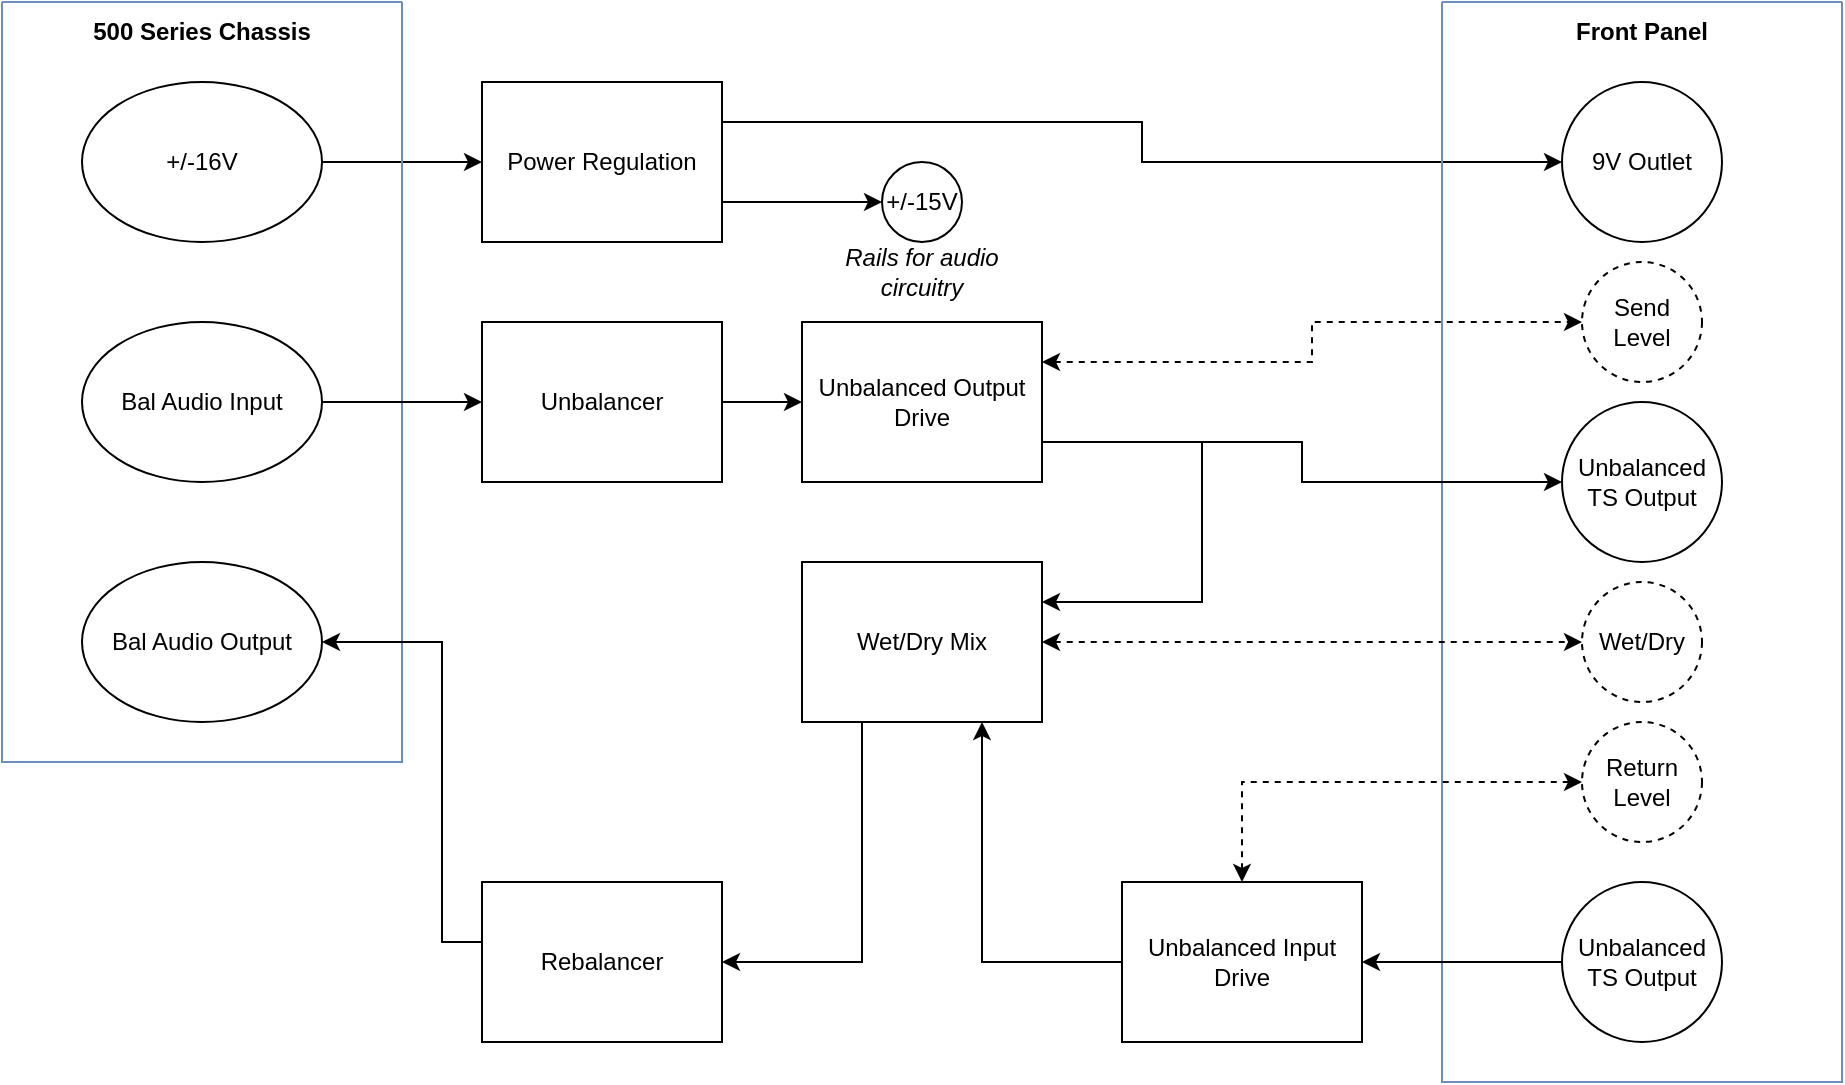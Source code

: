<mxfile version="15.7.3" type="github">
  <diagram name="Page-1" id="90a13364-a465-7bf4-72fc-28e22215d7a0">
    <mxGraphModel dx="1536" dy="1080" grid="1" gridSize="10" guides="1" tooltips="1" connect="1" arrows="1" fold="1" page="1" pageScale="1.5" pageWidth="1169" pageHeight="826" background="none" math="0" shadow="0">
      <root>
        <mxCell id="0" style=";html=1;" />
        <mxCell id="1" style=";html=1;" parent="0" />
        <mxCell id="RDWv30sB7d1MF2ZzGaHx-12" style="edgeStyle=orthogonalEdgeStyle;rounded=0;orthogonalLoop=1;jettySize=auto;html=1;exitX=1;exitY=0.25;exitDx=0;exitDy=0;entryX=0;entryY=0.5;entryDx=0;entryDy=0;" edge="1" parent="1" source="RDWv30sB7d1MF2ZzGaHx-1" target="RDWv30sB7d1MF2ZzGaHx-11">
          <mxGeometry relative="1" as="geometry" />
        </mxCell>
        <mxCell id="RDWv30sB7d1MF2ZzGaHx-1" value="Power Regulation" style="rounded=0;whiteSpace=wrap;html=1;" vertex="1" parent="1">
          <mxGeometry x="360" y="400" width="120" height="80" as="geometry" />
        </mxCell>
        <mxCell id="RDWv30sB7d1MF2ZzGaHx-2" value="" style="endArrow=classic;html=1;rounded=0;" edge="1" parent="1">
          <mxGeometry width="50" height="50" relative="1" as="geometry">
            <mxPoint x="280" y="440" as="sourcePoint" />
            <mxPoint x="360" y="440" as="targetPoint" />
          </mxGeometry>
        </mxCell>
        <mxCell id="RDWv30sB7d1MF2ZzGaHx-3" value="+/-16V" style="ellipse;whiteSpace=wrap;html=1;" vertex="1" parent="1">
          <mxGeometry x="160" y="400" width="120" height="80" as="geometry" />
        </mxCell>
        <mxCell id="RDWv30sB7d1MF2ZzGaHx-4" value="" style="swimlane;startSize=0;fillColor=#dae8fc;strokeColor=#6c8ebf;" vertex="1" parent="1">
          <mxGeometry x="120" y="360" width="200" height="380" as="geometry" />
        </mxCell>
        <mxCell id="RDWv30sB7d1MF2ZzGaHx-5" value="500 Series Chassis" style="text;html=1;strokeColor=none;fillColor=none;align=center;verticalAlign=middle;whiteSpace=wrap;rounded=0;fontStyle=1" vertex="1" parent="RDWv30sB7d1MF2ZzGaHx-4">
          <mxGeometry width="200" height="30" as="geometry" />
        </mxCell>
        <mxCell id="RDWv30sB7d1MF2ZzGaHx-13" value="Bal Audio Input" style="ellipse;whiteSpace=wrap;html=1;" vertex="1" parent="RDWv30sB7d1MF2ZzGaHx-4">
          <mxGeometry x="40" y="160" width="120" height="80" as="geometry" />
        </mxCell>
        <mxCell id="RDWv30sB7d1MF2ZzGaHx-14" value="Bal Audio Output" style="ellipse;whiteSpace=wrap;html=1;" vertex="1" parent="RDWv30sB7d1MF2ZzGaHx-4">
          <mxGeometry x="40" y="280" width="120" height="80" as="geometry" />
        </mxCell>
        <mxCell id="RDWv30sB7d1MF2ZzGaHx-6" value="" style="swimlane;startSize=0;fillColor=#dae8fc;strokeColor=#6c8ebf;shadow=0;swimlaneLine=1;" vertex="1" parent="1">
          <mxGeometry x="840" y="360" width="200" height="540" as="geometry" />
        </mxCell>
        <mxCell id="RDWv30sB7d1MF2ZzGaHx-7" value="Front Panel" style="text;html=1;strokeColor=none;fillColor=none;align=center;verticalAlign=middle;whiteSpace=wrap;rounded=0;fontStyle=1" vertex="1" parent="RDWv30sB7d1MF2ZzGaHx-6">
          <mxGeometry width="200" height="30" as="geometry" />
        </mxCell>
        <mxCell id="RDWv30sB7d1MF2ZzGaHx-11" value="9V Outlet" style="ellipse;whiteSpace=wrap;html=1;aspect=fixed;" vertex="1" parent="RDWv30sB7d1MF2ZzGaHx-6">
          <mxGeometry x="60" y="40" width="80" height="80" as="geometry" />
        </mxCell>
        <mxCell id="RDWv30sB7d1MF2ZzGaHx-20" value="Unbalanced TS Output" style="ellipse;whiteSpace=wrap;html=1;aspect=fixed;" vertex="1" parent="RDWv30sB7d1MF2ZzGaHx-6">
          <mxGeometry x="60" y="200" width="80" height="80" as="geometry" />
        </mxCell>
        <mxCell id="RDWv30sB7d1MF2ZzGaHx-23" value="Send Level" style="ellipse;whiteSpace=wrap;html=1;aspect=fixed;dashed=1;" vertex="1" parent="RDWv30sB7d1MF2ZzGaHx-6">
          <mxGeometry x="70" y="130" width="60" height="60" as="geometry" />
        </mxCell>
        <mxCell id="RDWv30sB7d1MF2ZzGaHx-28" value="Wet/Dry" style="ellipse;whiteSpace=wrap;html=1;aspect=fixed;dashed=1;" vertex="1" parent="RDWv30sB7d1MF2ZzGaHx-6">
          <mxGeometry x="70" y="290" width="60" height="60" as="geometry" />
        </mxCell>
        <mxCell id="RDWv30sB7d1MF2ZzGaHx-31" value="Unbalanced TS Output" style="ellipse;whiteSpace=wrap;html=1;aspect=fixed;" vertex="1" parent="RDWv30sB7d1MF2ZzGaHx-6">
          <mxGeometry x="60" y="440" width="80" height="80" as="geometry" />
        </mxCell>
        <mxCell id="RDWv30sB7d1MF2ZzGaHx-32" value="Return Level" style="ellipse;whiteSpace=wrap;html=1;aspect=fixed;dashed=1;" vertex="1" parent="RDWv30sB7d1MF2ZzGaHx-6">
          <mxGeometry x="70" y="360" width="60" height="60" as="geometry" />
        </mxCell>
        <mxCell id="RDWv30sB7d1MF2ZzGaHx-8" value="" style="endArrow=classic;html=1;rounded=0;exitX=1;exitY=0.75;exitDx=0;exitDy=0;" edge="1" parent="1" source="RDWv30sB7d1MF2ZzGaHx-1">
          <mxGeometry width="50" height="50" relative="1" as="geometry">
            <mxPoint x="510" y="480" as="sourcePoint" />
            <mxPoint x="560" y="460" as="targetPoint" />
          </mxGeometry>
        </mxCell>
        <mxCell id="RDWv30sB7d1MF2ZzGaHx-9" value="+/-15V" style="ellipse;whiteSpace=wrap;html=1;" vertex="1" parent="1">
          <mxGeometry x="560" y="440" width="40" height="40" as="geometry" />
        </mxCell>
        <mxCell id="RDWv30sB7d1MF2ZzGaHx-15" value="&lt;i&gt;Rails for audio circuitry&lt;/i&gt;" style="text;html=1;strokeColor=none;fillColor=none;align=center;verticalAlign=middle;whiteSpace=wrap;rounded=0;" vertex="1" parent="1">
          <mxGeometry x="535" y="480" width="90" height="30" as="geometry" />
        </mxCell>
        <mxCell id="RDWv30sB7d1MF2ZzGaHx-19" style="edgeStyle=orthogonalEdgeStyle;rounded=0;orthogonalLoop=1;jettySize=auto;html=1;exitX=1;exitY=0.5;exitDx=0;exitDy=0;entryX=0;entryY=0.5;entryDx=0;entryDy=0;" edge="1" parent="1" source="RDWv30sB7d1MF2ZzGaHx-16" target="RDWv30sB7d1MF2ZzGaHx-18">
          <mxGeometry relative="1" as="geometry" />
        </mxCell>
        <mxCell id="RDWv30sB7d1MF2ZzGaHx-16" value="Unbalancer" style="rounded=0;whiteSpace=wrap;html=1;" vertex="1" parent="1">
          <mxGeometry x="360" y="520" width="120" height="80" as="geometry" />
        </mxCell>
        <mxCell id="RDWv30sB7d1MF2ZzGaHx-17" style="edgeStyle=orthogonalEdgeStyle;rounded=0;orthogonalLoop=1;jettySize=auto;html=1;exitX=1;exitY=0.5;exitDx=0;exitDy=0;entryX=0;entryY=0.5;entryDx=0;entryDy=0;" edge="1" parent="1" source="RDWv30sB7d1MF2ZzGaHx-13" target="RDWv30sB7d1MF2ZzGaHx-16">
          <mxGeometry relative="1" as="geometry" />
        </mxCell>
        <mxCell id="RDWv30sB7d1MF2ZzGaHx-21" style="edgeStyle=orthogonalEdgeStyle;rounded=0;orthogonalLoop=1;jettySize=auto;html=1;exitX=1;exitY=0.75;exitDx=0;exitDy=0;entryX=0;entryY=0.5;entryDx=0;entryDy=0;" edge="1" parent="1" source="RDWv30sB7d1MF2ZzGaHx-18" target="RDWv30sB7d1MF2ZzGaHx-20">
          <mxGeometry relative="1" as="geometry">
            <Array as="points">
              <mxPoint x="770" y="580" />
              <mxPoint x="770" y="600" />
            </Array>
          </mxGeometry>
        </mxCell>
        <mxCell id="RDWv30sB7d1MF2ZzGaHx-24" style="edgeStyle=orthogonalEdgeStyle;rounded=0;orthogonalLoop=1;jettySize=auto;html=1;exitX=1;exitY=0.25;exitDx=0;exitDy=0;entryX=0;entryY=0.5;entryDx=0;entryDy=0;dashed=1;startArrow=classic;startFill=1;" edge="1" parent="1" source="RDWv30sB7d1MF2ZzGaHx-18" target="RDWv30sB7d1MF2ZzGaHx-23">
          <mxGeometry relative="1" as="geometry" />
        </mxCell>
        <mxCell id="RDWv30sB7d1MF2ZzGaHx-18" value="Unbalanced Output Drive" style="rounded=0;whiteSpace=wrap;html=1;" vertex="1" parent="1">
          <mxGeometry x="520" y="520" width="120" height="80" as="geometry" />
        </mxCell>
        <mxCell id="RDWv30sB7d1MF2ZzGaHx-26" style="edgeStyle=orthogonalEdgeStyle;rounded=0;orthogonalLoop=1;jettySize=auto;html=1;exitX=0;exitY=0.5;exitDx=0;exitDy=0;entryX=1;entryY=0.5;entryDx=0;entryDy=0;startArrow=none;startFill=0;" edge="1" parent="1" source="RDWv30sB7d1MF2ZzGaHx-25" target="RDWv30sB7d1MF2ZzGaHx-14">
          <mxGeometry relative="1" as="geometry">
            <Array as="points">
              <mxPoint x="340" y="830" />
              <mxPoint x="340" y="680" />
            </Array>
          </mxGeometry>
        </mxCell>
        <mxCell id="RDWv30sB7d1MF2ZzGaHx-25" value="Rebalancer" style="rounded=0;whiteSpace=wrap;html=1;" vertex="1" parent="1">
          <mxGeometry x="360" y="800" width="120" height="80" as="geometry" />
        </mxCell>
        <mxCell id="RDWv30sB7d1MF2ZzGaHx-29" style="edgeStyle=orthogonalEdgeStyle;rounded=0;orthogonalLoop=1;jettySize=auto;html=1;exitX=1;exitY=0.5;exitDx=0;exitDy=0;entryX=0;entryY=0.5;entryDx=0;entryDy=0;startArrow=classic;startFill=1;dashed=1;" edge="1" parent="1" source="RDWv30sB7d1MF2ZzGaHx-27" target="RDWv30sB7d1MF2ZzGaHx-28">
          <mxGeometry relative="1" as="geometry" />
        </mxCell>
        <mxCell id="RDWv30sB7d1MF2ZzGaHx-35" style="edgeStyle=orthogonalEdgeStyle;rounded=0;orthogonalLoop=1;jettySize=auto;html=1;exitX=1;exitY=0.25;exitDx=0;exitDy=0;startArrow=none;startFill=0;entryX=1;entryY=0.25;entryDx=0;entryDy=0;" edge="1" parent="1" target="RDWv30sB7d1MF2ZzGaHx-27">
          <mxGeometry relative="1" as="geometry">
            <mxPoint x="720" y="580" as="sourcePoint" />
            <Array as="points">
              <mxPoint x="720" y="660" />
            </Array>
          </mxGeometry>
        </mxCell>
        <mxCell id="RDWv30sB7d1MF2ZzGaHx-37" style="edgeStyle=orthogonalEdgeStyle;rounded=0;orthogonalLoop=1;jettySize=auto;html=1;exitX=0.25;exitY=1;exitDx=0;exitDy=0;entryX=1;entryY=0.5;entryDx=0;entryDy=0;startArrow=none;startFill=0;" edge="1" parent="1" source="RDWv30sB7d1MF2ZzGaHx-27" target="RDWv30sB7d1MF2ZzGaHx-25">
          <mxGeometry relative="1" as="geometry" />
        </mxCell>
        <mxCell id="RDWv30sB7d1MF2ZzGaHx-27" value="Wet/Dry Mix" style="rounded=0;whiteSpace=wrap;html=1;" vertex="1" parent="1">
          <mxGeometry x="520" y="640" width="120" height="80" as="geometry" />
        </mxCell>
        <mxCell id="RDWv30sB7d1MF2ZzGaHx-33" style="edgeStyle=orthogonalEdgeStyle;rounded=0;orthogonalLoop=1;jettySize=auto;html=1;exitX=0.5;exitY=0;exitDx=0;exitDy=0;entryX=0;entryY=0.5;entryDx=0;entryDy=0;dashed=1;startArrow=classic;startFill=1;" edge="1" parent="1" source="RDWv30sB7d1MF2ZzGaHx-30" target="RDWv30sB7d1MF2ZzGaHx-32">
          <mxGeometry relative="1" as="geometry" />
        </mxCell>
        <mxCell id="RDWv30sB7d1MF2ZzGaHx-36" style="edgeStyle=orthogonalEdgeStyle;rounded=0;orthogonalLoop=1;jettySize=auto;html=1;exitX=0;exitY=0.5;exitDx=0;exitDy=0;entryX=0.75;entryY=1;entryDx=0;entryDy=0;startArrow=none;startFill=0;" edge="1" parent="1" source="RDWv30sB7d1MF2ZzGaHx-30" target="RDWv30sB7d1MF2ZzGaHx-27">
          <mxGeometry relative="1" as="geometry" />
        </mxCell>
        <mxCell id="RDWv30sB7d1MF2ZzGaHx-30" value="Unbalanced Input Drive" style="rounded=0;whiteSpace=wrap;html=1;" vertex="1" parent="1">
          <mxGeometry x="680" y="800" width="120" height="80" as="geometry" />
        </mxCell>
        <mxCell id="RDWv30sB7d1MF2ZzGaHx-34" style="edgeStyle=orthogonalEdgeStyle;rounded=0;orthogonalLoop=1;jettySize=auto;html=1;exitX=0;exitY=0.5;exitDx=0;exitDy=0;startArrow=none;startFill=0;" edge="1" parent="1" source="RDWv30sB7d1MF2ZzGaHx-31" target="RDWv30sB7d1MF2ZzGaHx-30">
          <mxGeometry relative="1" as="geometry" />
        </mxCell>
      </root>
    </mxGraphModel>
  </diagram>
</mxfile>
